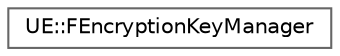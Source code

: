 digraph "Graphical Class Hierarchy"
{
 // INTERACTIVE_SVG=YES
 // LATEX_PDF_SIZE
  bgcolor="transparent";
  edge [fontname=Helvetica,fontsize=10,labelfontname=Helvetica,labelfontsize=10];
  node [fontname=Helvetica,fontsize=10,shape=box,height=0.2,width=0.4];
  rankdir="LR";
  Node0 [id="Node000000",label="UE::FEncryptionKeyManager",height=0.2,width=0.4,color="grey40", fillcolor="white", style="filled",URL="$dc/d7e/classUE_1_1FEncryptionKeyManager.html",tooltip="Manages a set of registered encryption key(s)."];
}
